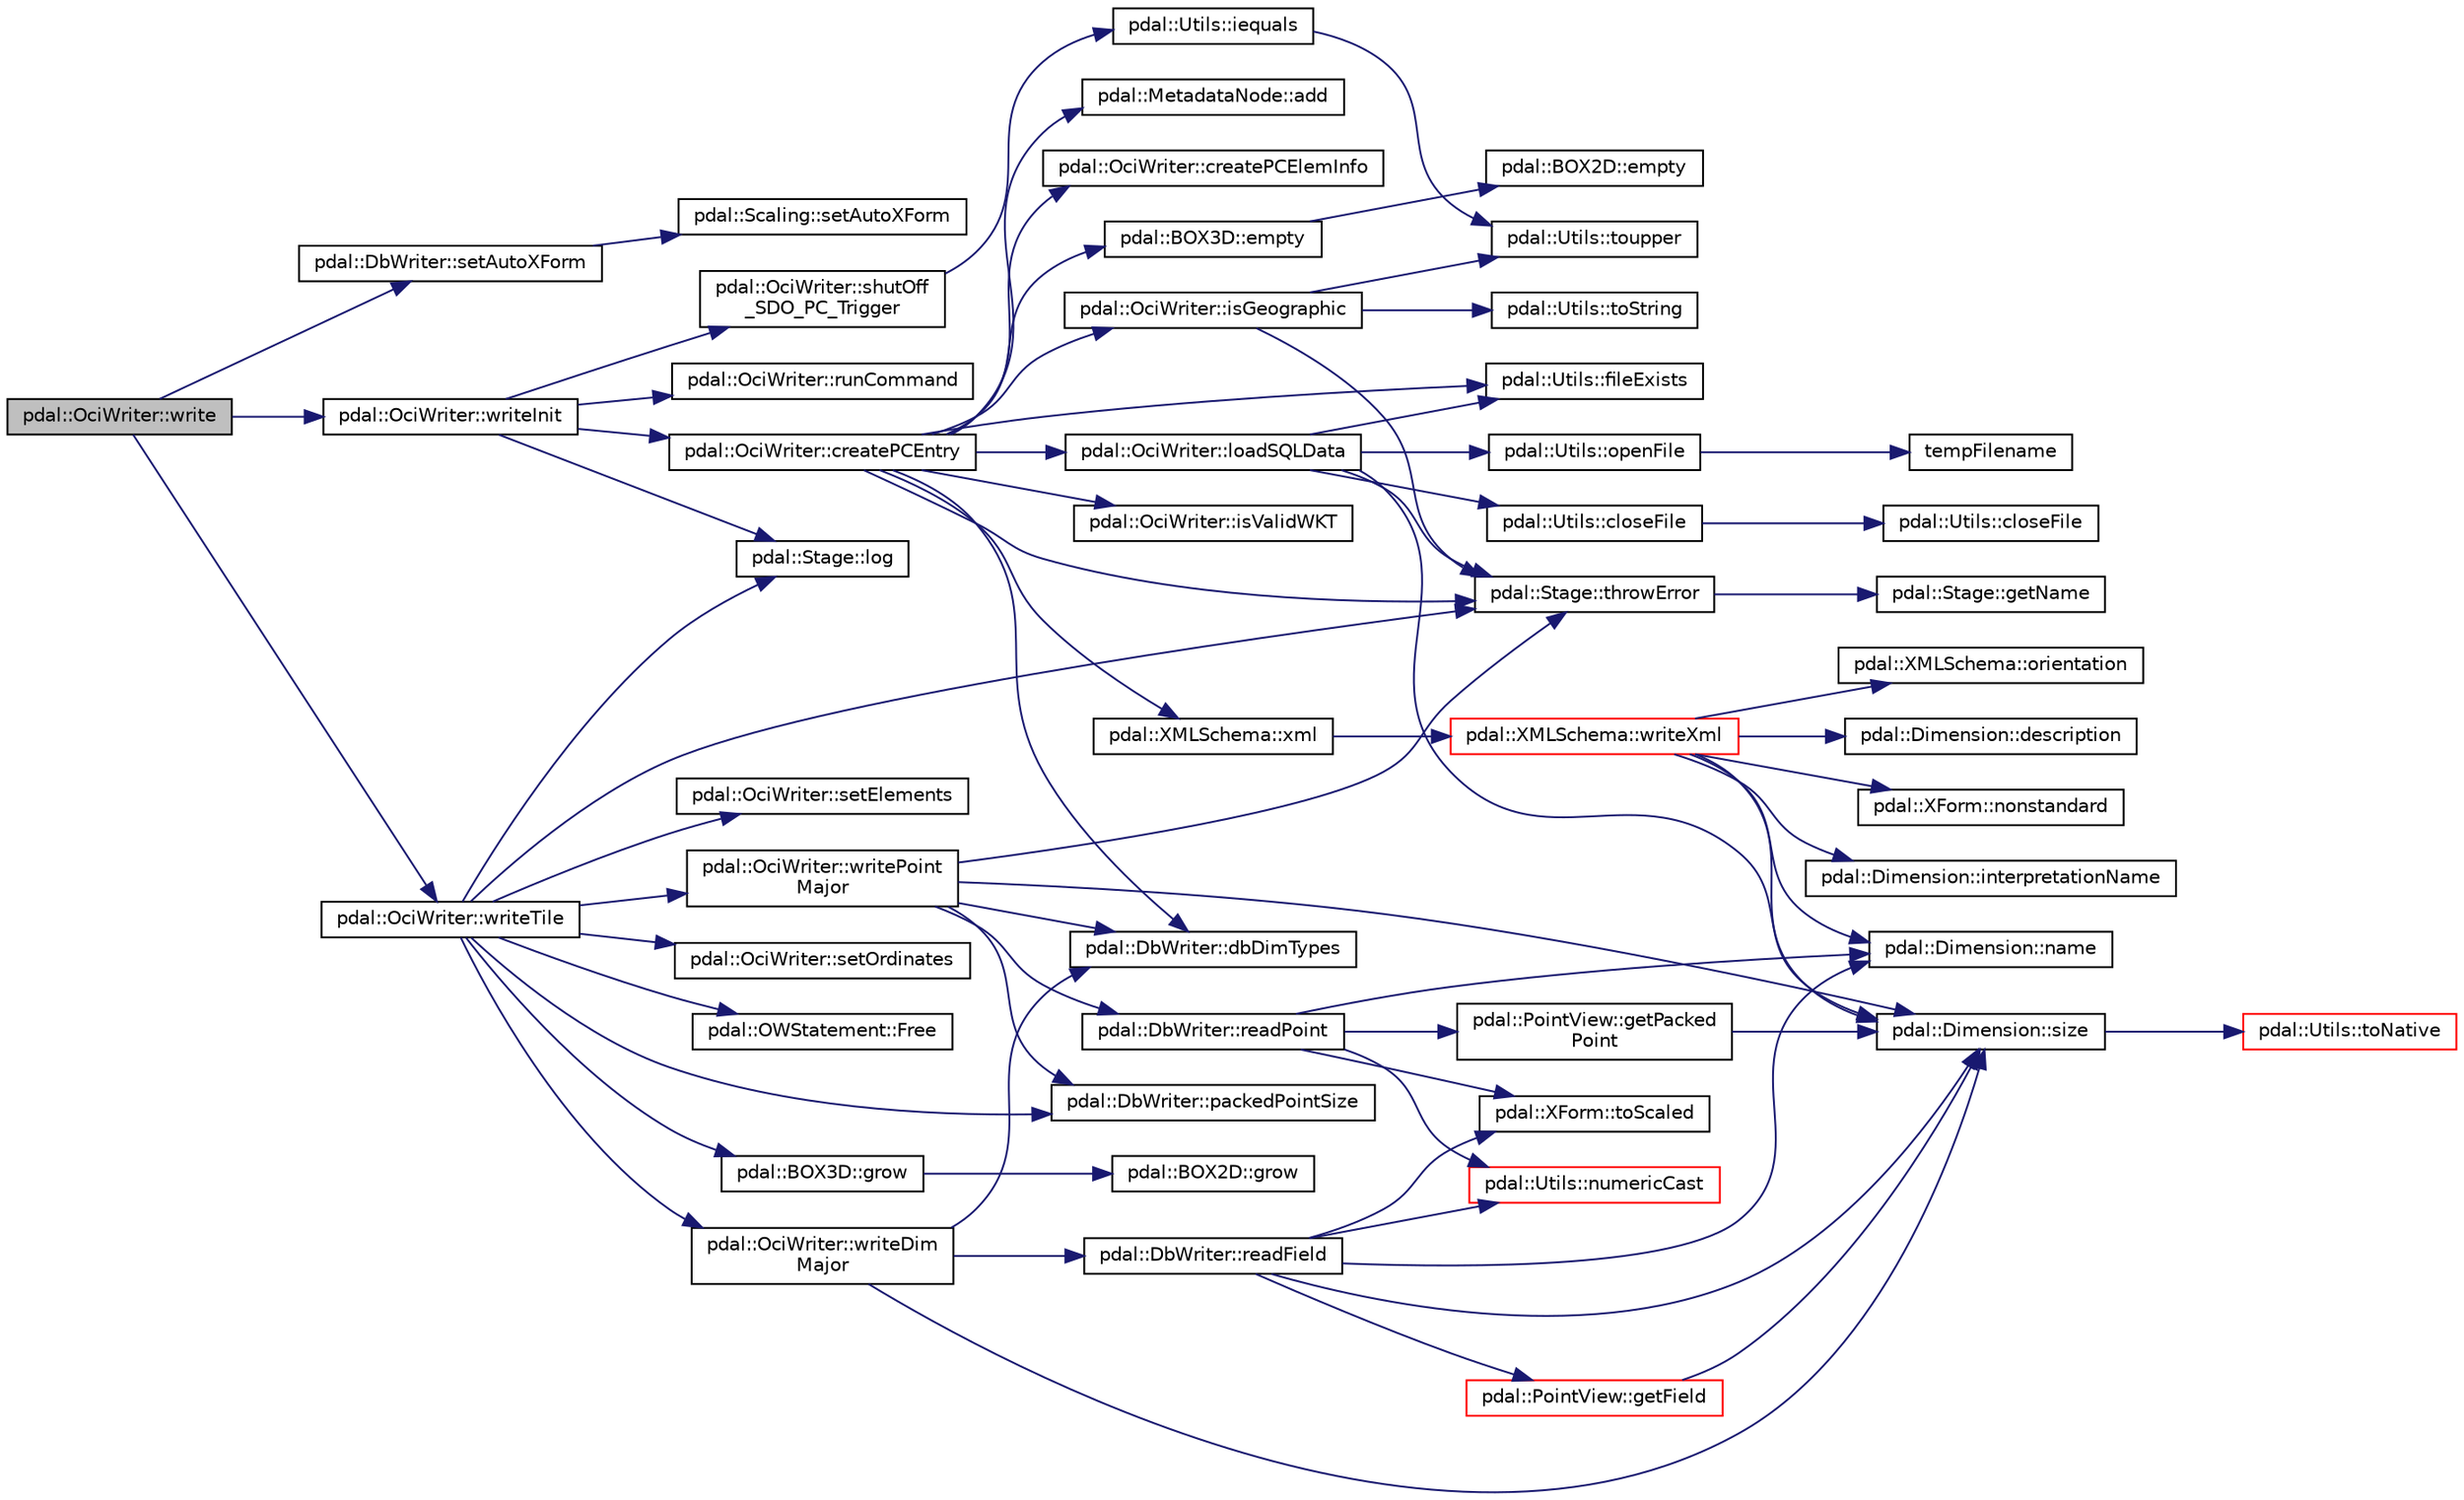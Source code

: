 digraph "pdal::OciWriter::write"
{
  edge [fontname="Helvetica",fontsize="10",labelfontname="Helvetica",labelfontsize="10"];
  node [fontname="Helvetica",fontsize="10",shape=record];
  rankdir="LR";
  Node1 [label="pdal::OciWriter::write",height=0.2,width=0.4,color="black", fillcolor="grey75", style="filled", fontcolor="black"];
  Node1 -> Node2 [color="midnightblue",fontsize="10",style="solid",fontname="Helvetica"];
  Node2 [label="pdal::DbWriter::setAutoXForm",height=0.2,width=0.4,color="black", fillcolor="white", style="filled",URL="$classpdal_1_1DbWriter.html#a5e190cd93b9459e3b739685726774780",tooltip="Make sure that computed offsets are stored in the schema. "];
  Node2 -> Node3 [color="midnightblue",fontsize="10",style="solid",fontname="Helvetica"];
  Node3 [label="pdal::Scaling::setAutoXForm",height=0.2,width=0.4,color="black", fillcolor="white", style="filled",URL="$classpdal_1_1Scaling.html#a6227896f9db24655d39c6633982680d2"];
  Node1 -> Node4 [color="midnightblue",fontsize="10",style="solid",fontname="Helvetica"];
  Node4 [label="pdal::OciWriter::writeInit",height=0.2,width=0.4,color="black", fillcolor="white", style="filled",URL="$classpdal_1_1OciWriter.html#a29c890b4de7d31ab917f5d4577f62345"];
  Node4 -> Node5 [color="midnightblue",fontsize="10",style="solid",fontname="Helvetica"];
  Node5 [label="pdal::Stage::log",height=0.2,width=0.4,color="black", fillcolor="white", style="filled",URL="$classpdal_1_1Stage.html#ae8c29817e14d7cda53fdcbb23102d872"];
  Node4 -> Node6 [color="midnightblue",fontsize="10",style="solid",fontname="Helvetica"];
  Node6 [label="pdal::OciWriter::runCommand",height=0.2,width=0.4,color="black", fillcolor="white", style="filled",URL="$classpdal_1_1OciWriter.html#a80b62166cf73958e525123c285ad79a3"];
  Node4 -> Node7 [color="midnightblue",fontsize="10",style="solid",fontname="Helvetica"];
  Node7 [label="pdal::OciWriter::createPCEntry",height=0.2,width=0.4,color="black", fillcolor="white", style="filled",URL="$classpdal_1_1OciWriter.html#a305cd40729c19754aec8fc7c9d104fdf"];
  Node7 -> Node8 [color="midnightblue",fontsize="10",style="solid",fontname="Helvetica"];
  Node8 [label="pdal::MetadataNode::add",height=0.2,width=0.4,color="black", fillcolor="white", style="filled",URL="$classpdal_1_1MetadataNode.html#af2c1c5d91f6ab47a804aa8a0a1b043c2"];
  Node7 -> Node9 [color="midnightblue",fontsize="10",style="solid",fontname="Helvetica"];
  Node9 [label="pdal::OciWriter::createPCElemInfo",height=0.2,width=0.4,color="black", fillcolor="white", style="filled",URL="$classpdal_1_1OciWriter.html#a2af1be6c833d64138549d164da2baa3a"];
  Node7 -> Node10 [color="midnightblue",fontsize="10",style="solid",fontname="Helvetica"];
  Node10 [label="pdal::DbWriter::dbDimTypes",height=0.2,width=0.4,color="black", fillcolor="white", style="filled",URL="$classpdal_1_1DbWriter.html#aa59072aba21063c635bdd5a7bf5e6597"];
  Node7 -> Node11 [color="midnightblue",fontsize="10",style="solid",fontname="Helvetica"];
  Node11 [label="pdal::BOX3D::empty",height=0.2,width=0.4,color="black", fillcolor="white", style="filled",URL="$classpdal_1_1BOX3D.html#ab1150f00df7ce85599138b2c0d45d4dc"];
  Node11 -> Node12 [color="midnightblue",fontsize="10",style="solid",fontname="Helvetica"];
  Node12 [label="pdal::BOX2D::empty",height=0.2,width=0.4,color="black", fillcolor="white", style="filled",URL="$classpdal_1_1BOX2D.html#aec5fae5f73a34a1d4248d596cad77755"];
  Node7 -> Node13 [color="midnightblue",fontsize="10",style="solid",fontname="Helvetica"];
  Node13 [label="pdal::Utils::fileExists",height=0.2,width=0.4,color="black", fillcolor="white", style="filled",URL="$namespacepdal_1_1Utils.html#aa7cd618aca677bff881c1c14fbeebe72"];
  Node7 -> Node14 [color="midnightblue",fontsize="10",style="solid",fontname="Helvetica"];
  Node14 [label="pdal::OciWriter::isGeographic",height=0.2,width=0.4,color="black", fillcolor="white", style="filled",URL="$classpdal_1_1OciWriter.html#af9e549b2166eceb8d4bcfbac70ce6275"];
  Node14 -> Node15 [color="midnightblue",fontsize="10",style="solid",fontname="Helvetica"];
  Node15 [label="pdal::Stage::throwError",height=0.2,width=0.4,color="black", fillcolor="white", style="filled",URL="$classpdal_1_1Stage.html#abdbd1176da12dfd882d931a43290797f"];
  Node15 -> Node16 [color="midnightblue",fontsize="10",style="solid",fontname="Helvetica"];
  Node16 [label="pdal::Stage::getName",height=0.2,width=0.4,color="black", fillcolor="white", style="filled",URL="$classpdal_1_1Stage.html#a6c81d6fbbac17ebe4cd63806916cc750"];
  Node14 -> Node17 [color="midnightblue",fontsize="10",style="solid",fontname="Helvetica"];
  Node17 [label="pdal::Utils::toString",height=0.2,width=0.4,color="black", fillcolor="white", style="filled",URL="$namespacepdal_1_1Utils.html#a19dbb0a5ce84b6f60fea55cd54e674cf"];
  Node14 -> Node18 [color="midnightblue",fontsize="10",style="solid",fontname="Helvetica"];
  Node18 [label="pdal::Utils::toupper",height=0.2,width=0.4,color="black", fillcolor="white", style="filled",URL="$namespacepdal_1_1Utils.html#a28e3e2faff94b20f9908e77bc54ed983"];
  Node7 -> Node19 [color="midnightblue",fontsize="10",style="solid",fontname="Helvetica"];
  Node19 [label="pdal::OciWriter::isValidWKT",height=0.2,width=0.4,color="black", fillcolor="white", style="filled",URL="$classpdal_1_1OciWriter.html#ac1b9f2c1fb1ed69e4557fd1f88e668f8"];
  Node7 -> Node20 [color="midnightblue",fontsize="10",style="solid",fontname="Helvetica"];
  Node20 [label="pdal::OciWriter::loadSQLData",height=0.2,width=0.4,color="black", fillcolor="white", style="filled",URL="$classpdal_1_1OciWriter.html#a7d89ae96811071e045b6cfc091b7bd01"];
  Node20 -> Node21 [color="midnightblue",fontsize="10",style="solid",fontname="Helvetica"];
  Node21 [label="pdal::Utils::closeFile",height=0.2,width=0.4,color="black", fillcolor="white", style="filled",URL="$namespacepdal_1_1Utils.html#aad48cdff8e3ff3d13c7a273583870185"];
  Node21 -> Node22 [color="midnightblue",fontsize="10",style="solid",fontname="Helvetica"];
  Node22 [label="pdal::Utils::closeFile",height=0.2,width=0.4,color="black", fillcolor="white", style="filled",URL="$namespacepdal_1_1Utils.html#a6ce7036b0912ba81b1f1a876b2772a34"];
  Node20 -> Node13 [color="midnightblue",fontsize="10",style="solid",fontname="Helvetica"];
  Node20 -> Node23 [color="midnightblue",fontsize="10",style="solid",fontname="Helvetica"];
  Node23 [label="pdal::Utils::openFile",height=0.2,width=0.4,color="black", fillcolor="white", style="filled",URL="$namespacepdal_1_1Utils.html#ac3322e84f8c5a998a344a5a606c74793"];
  Node23 -> Node24 [color="midnightblue",fontsize="10",style="solid",fontname="Helvetica"];
  Node24 [label="tempFilename",height=0.2,width=0.4,color="black", fillcolor="white", style="filled",URL="$SQLiteTest_8cpp.html#afdd1742979cee35fe1879794bd7ff3a4"];
  Node20 -> Node25 [color="midnightblue",fontsize="10",style="solid",fontname="Helvetica"];
  Node25 [label="pdal::Dimension::size",height=0.2,width=0.4,color="black", fillcolor="white", style="filled",URL="$namespacepdal_1_1Dimension.html#acf81dae9d5946f3a941f9df154b2329b"];
  Node25 -> Node26 [color="midnightblue",fontsize="10",style="solid",fontname="Helvetica"];
  Node26 [label="pdal::Utils::toNative",height=0.2,width=0.4,color="red", fillcolor="white", style="filled",URL="$namespacepdal_1_1Utils.html#a59253304d0f929e3a3ea00f09636002f"];
  Node20 -> Node15 [color="midnightblue",fontsize="10",style="solid",fontname="Helvetica"];
  Node7 -> Node15 [color="midnightblue",fontsize="10",style="solid",fontname="Helvetica"];
  Node7 -> Node27 [color="midnightblue",fontsize="10",style="solid",fontname="Helvetica"];
  Node27 [label="pdal::XMLSchema::xml",height=0.2,width=0.4,color="black", fillcolor="white", style="filled",URL="$classpdal_1_1XMLSchema.html#ab65bccb4fea02c913d969ce284f88b68"];
  Node27 -> Node28 [color="midnightblue",fontsize="10",style="solid",fontname="Helvetica"];
  Node28 [label="pdal::XMLSchema::writeXml",height=0.2,width=0.4,color="red", fillcolor="white", style="filled",URL="$classpdal_1_1XMLSchema.html#a9148f9295b75c3db5f6fed865ccf90f6"];
  Node28 -> Node25 [color="midnightblue",fontsize="10",style="solid",fontname="Helvetica"];
  Node28 -> Node29 [color="midnightblue",fontsize="10",style="solid",fontname="Helvetica"];
  Node29 [label="pdal::Dimension::description",height=0.2,width=0.4,color="black", fillcolor="white", style="filled",URL="$namespacepdal_1_1Dimension.html#a4041a0eeee0ca503caad91db24affa0e"];
  Node28 -> Node30 [color="midnightblue",fontsize="10",style="solid",fontname="Helvetica"];
  Node30 [label="pdal::XForm::nonstandard",height=0.2,width=0.4,color="black", fillcolor="white", style="filled",URL="$structpdal_1_1XForm.html#aa8911e8618efef91038c0b4d1e37c331"];
  Node28 -> Node31 [color="midnightblue",fontsize="10",style="solid",fontname="Helvetica"];
  Node31 [label="pdal::Dimension::name",height=0.2,width=0.4,color="black", fillcolor="white", style="filled",URL="$namespacepdal_1_1Dimension.html#af3176b0b7e6b4be000317846cf7c2718"];
  Node28 -> Node32 [color="midnightblue",fontsize="10",style="solid",fontname="Helvetica"];
  Node32 [label="pdal::Dimension::interpretationName",height=0.2,width=0.4,color="black", fillcolor="white", style="filled",URL="$namespacepdal_1_1Dimension.html#acc41232ae1e707d6c928ffb9a56592d3"];
  Node28 -> Node33 [color="midnightblue",fontsize="10",style="solid",fontname="Helvetica"];
  Node33 [label="pdal::XMLSchema::orientation",height=0.2,width=0.4,color="black", fillcolor="white", style="filled",URL="$classpdal_1_1XMLSchema.html#a9b9265cfb89000cbc60013d785f14a89"];
  Node4 -> Node34 [color="midnightblue",fontsize="10",style="solid",fontname="Helvetica"];
  Node34 [label="pdal::OciWriter::shutOff\l_SDO_PC_Trigger",height=0.2,width=0.4,color="black", fillcolor="white", style="filled",URL="$classpdal_1_1OciWriter.html#af7c8cb92605cc64b49d490f4950f9aad"];
  Node34 -> Node35 [color="midnightblue",fontsize="10",style="solid",fontname="Helvetica"];
  Node35 [label="pdal::Utils::iequals",height=0.2,width=0.4,color="black", fillcolor="white", style="filled",URL="$namespacepdal_1_1Utils.html#acb34cb790a22dbce1a05582ba4917566"];
  Node35 -> Node18 [color="midnightblue",fontsize="10",style="solid",fontname="Helvetica"];
  Node1 -> Node36 [color="midnightblue",fontsize="10",style="solid",fontname="Helvetica"];
  Node36 [label="pdal::OciWriter::writeTile",height=0.2,width=0.4,color="black", fillcolor="white", style="filled",URL="$classpdal_1_1OciWriter.html#afa1630f5e91fc1cbc266f1839e4b62b9"];
  Node36 -> Node5 [color="midnightblue",fontsize="10",style="solid",fontname="Helvetica"];
  Node36 -> Node37 [color="midnightblue",fontsize="10",style="solid",fontname="Helvetica"];
  Node37 [label="pdal::DbWriter::packedPointSize",height=0.2,width=0.4,color="black", fillcolor="white", style="filled",URL="$classpdal_1_1DbWriter.html#ac33429c6046736a279baca2812ecca40"];
  Node36 -> Node38 [color="midnightblue",fontsize="10",style="solid",fontname="Helvetica"];
  Node38 [label="pdal::OciWriter::writeDim\lMajor",height=0.2,width=0.4,color="black", fillcolor="white", style="filled",URL="$classpdal_1_1OciWriter.html#a5250821bc6d746c06f61f99290af65b8"];
  Node38 -> Node10 [color="midnightblue",fontsize="10",style="solid",fontname="Helvetica"];
  Node38 -> Node25 [color="midnightblue",fontsize="10",style="solid",fontname="Helvetica"];
  Node38 -> Node39 [color="midnightblue",fontsize="10",style="solid",fontname="Helvetica"];
  Node39 [label="pdal::DbWriter::readField",height=0.2,width=0.4,color="black", fillcolor="white", style="filled",URL="$classpdal_1_1DbWriter.html#a0860109cb58a4273d08cf8843b00a9e0"];
  Node39 -> Node40 [color="midnightblue",fontsize="10",style="solid",fontname="Helvetica"];
  Node40 [label="pdal::PointView::getField",height=0.2,width=0.4,color="red", fillcolor="white", style="filled",URL="$classpdal_1_1PointView.html#a36a167de5ffe22d59a5db002250ec2a2"];
  Node40 -> Node25 [color="midnightblue",fontsize="10",style="solid",fontname="Helvetica"];
  Node39 -> Node31 [color="midnightblue",fontsize="10",style="solid",fontname="Helvetica"];
  Node39 -> Node41 [color="midnightblue",fontsize="10",style="solid",fontname="Helvetica"];
  Node41 [label="pdal::Utils::numericCast",height=0.2,width=0.4,color="red", fillcolor="white", style="filled",URL="$namespacepdal_1_1Utils.html#a33d614ac71aa03aaa5c10a242c4d14ac"];
  Node39 -> Node25 [color="midnightblue",fontsize="10",style="solid",fontname="Helvetica"];
  Node39 -> Node42 [color="midnightblue",fontsize="10",style="solid",fontname="Helvetica"];
  Node42 [label="pdal::XForm::toScaled",height=0.2,width=0.4,color="black", fillcolor="white", style="filled",URL="$structpdal_1_1XForm.html#af3817e67d13a8d832f168a2f4eac7408"];
  Node36 -> Node43 [color="midnightblue",fontsize="10",style="solid",fontname="Helvetica"];
  Node43 [label="pdal::OciWriter::writePoint\lMajor",height=0.2,width=0.4,color="black", fillcolor="white", style="filled",URL="$classpdal_1_1OciWriter.html#a7852def2b7ce6cfcddc26664bfdfd830"];
  Node43 -> Node10 [color="midnightblue",fontsize="10",style="solid",fontname="Helvetica"];
  Node43 -> Node37 [color="midnightblue",fontsize="10",style="solid",fontname="Helvetica"];
  Node43 -> Node25 [color="midnightblue",fontsize="10",style="solid",fontname="Helvetica"];
  Node43 -> Node44 [color="midnightblue",fontsize="10",style="solid",fontname="Helvetica"];
  Node44 [label="pdal::DbWriter::readPoint",height=0.2,width=0.4,color="black", fillcolor="white", style="filled",URL="$classpdal_1_1DbWriter.html#a04cc75915e510a5ceaaef7498c02cb39"];
  Node44 -> Node45 [color="midnightblue",fontsize="10",style="solid",fontname="Helvetica"];
  Node45 [label="pdal::PointView::getPacked\lPoint",height=0.2,width=0.4,color="black", fillcolor="white", style="filled",URL="$classpdal_1_1PointView.html#a7f2cf6f30a64c624e49ce9f7b45b2773"];
  Node45 -> Node25 [color="midnightblue",fontsize="10",style="solid",fontname="Helvetica"];
  Node44 -> Node31 [color="midnightblue",fontsize="10",style="solid",fontname="Helvetica"];
  Node44 -> Node41 [color="midnightblue",fontsize="10",style="solid",fontname="Helvetica"];
  Node44 -> Node42 [color="midnightblue",fontsize="10",style="solid",fontname="Helvetica"];
  Node43 -> Node15 [color="midnightblue",fontsize="10",style="solid",fontname="Helvetica"];
  Node36 -> Node46 [color="midnightblue",fontsize="10",style="solid",fontname="Helvetica"];
  Node46 [label="pdal::OciWriter::setElements",height=0.2,width=0.4,color="black", fillcolor="white", style="filled",URL="$classpdal_1_1OciWriter.html#ad436cc06eea493cbf27282a1048a3389"];
  Node36 -> Node47 [color="midnightblue",fontsize="10",style="solid",fontname="Helvetica"];
  Node47 [label="pdal::BOX3D::grow",height=0.2,width=0.4,color="black", fillcolor="white", style="filled",URL="$classpdal_1_1BOX3D.html#a3dd1b7cf2ec9bd58f73a0183f0b64702"];
  Node47 -> Node48 [color="midnightblue",fontsize="10",style="solid",fontname="Helvetica"];
  Node48 [label="pdal::BOX2D::grow",height=0.2,width=0.4,color="black", fillcolor="white", style="filled",URL="$classpdal_1_1BOX2D.html#ad7673d05a1323a58e86eb721ae6a3b57"];
  Node36 -> Node49 [color="midnightblue",fontsize="10",style="solid",fontname="Helvetica"];
  Node49 [label="pdal::OciWriter::setOrdinates",height=0.2,width=0.4,color="black", fillcolor="white", style="filled",URL="$classpdal_1_1OciWriter.html#adc84993303686e733fd886c551143dce"];
  Node36 -> Node15 [color="midnightblue",fontsize="10",style="solid",fontname="Helvetica"];
  Node36 -> Node50 [color="midnightblue",fontsize="10",style="solid",fontname="Helvetica"];
  Node50 [label="pdal::OWStatement::Free",height=0.2,width=0.4,color="black", fillcolor="white", style="filled",URL="$classpdal_1_1OWStatement.html#a74da331e0a8b60f42ef93e843f10444a"];
}
